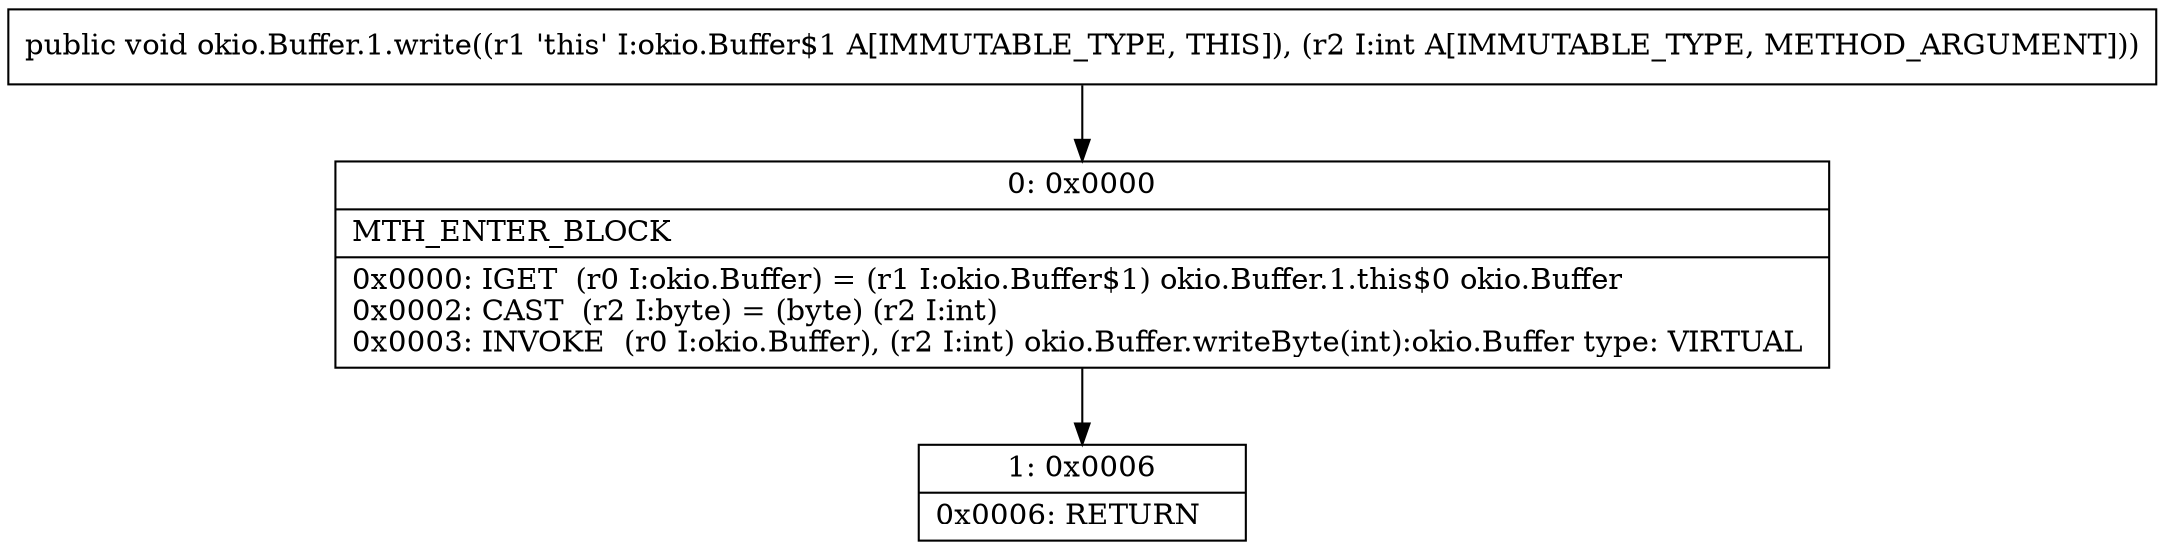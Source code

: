digraph "CFG forokio.Buffer.1.write(I)V" {
Node_0 [shape=record,label="{0\:\ 0x0000|MTH_ENTER_BLOCK\l|0x0000: IGET  (r0 I:okio.Buffer) = (r1 I:okio.Buffer$1) okio.Buffer.1.this$0 okio.Buffer \l0x0002: CAST  (r2 I:byte) = (byte) (r2 I:int) \l0x0003: INVOKE  (r0 I:okio.Buffer), (r2 I:int) okio.Buffer.writeByte(int):okio.Buffer type: VIRTUAL \l}"];
Node_1 [shape=record,label="{1\:\ 0x0006|0x0006: RETURN   \l}"];
MethodNode[shape=record,label="{public void okio.Buffer.1.write((r1 'this' I:okio.Buffer$1 A[IMMUTABLE_TYPE, THIS]), (r2 I:int A[IMMUTABLE_TYPE, METHOD_ARGUMENT])) }"];
MethodNode -> Node_0;
Node_0 -> Node_1;
}

